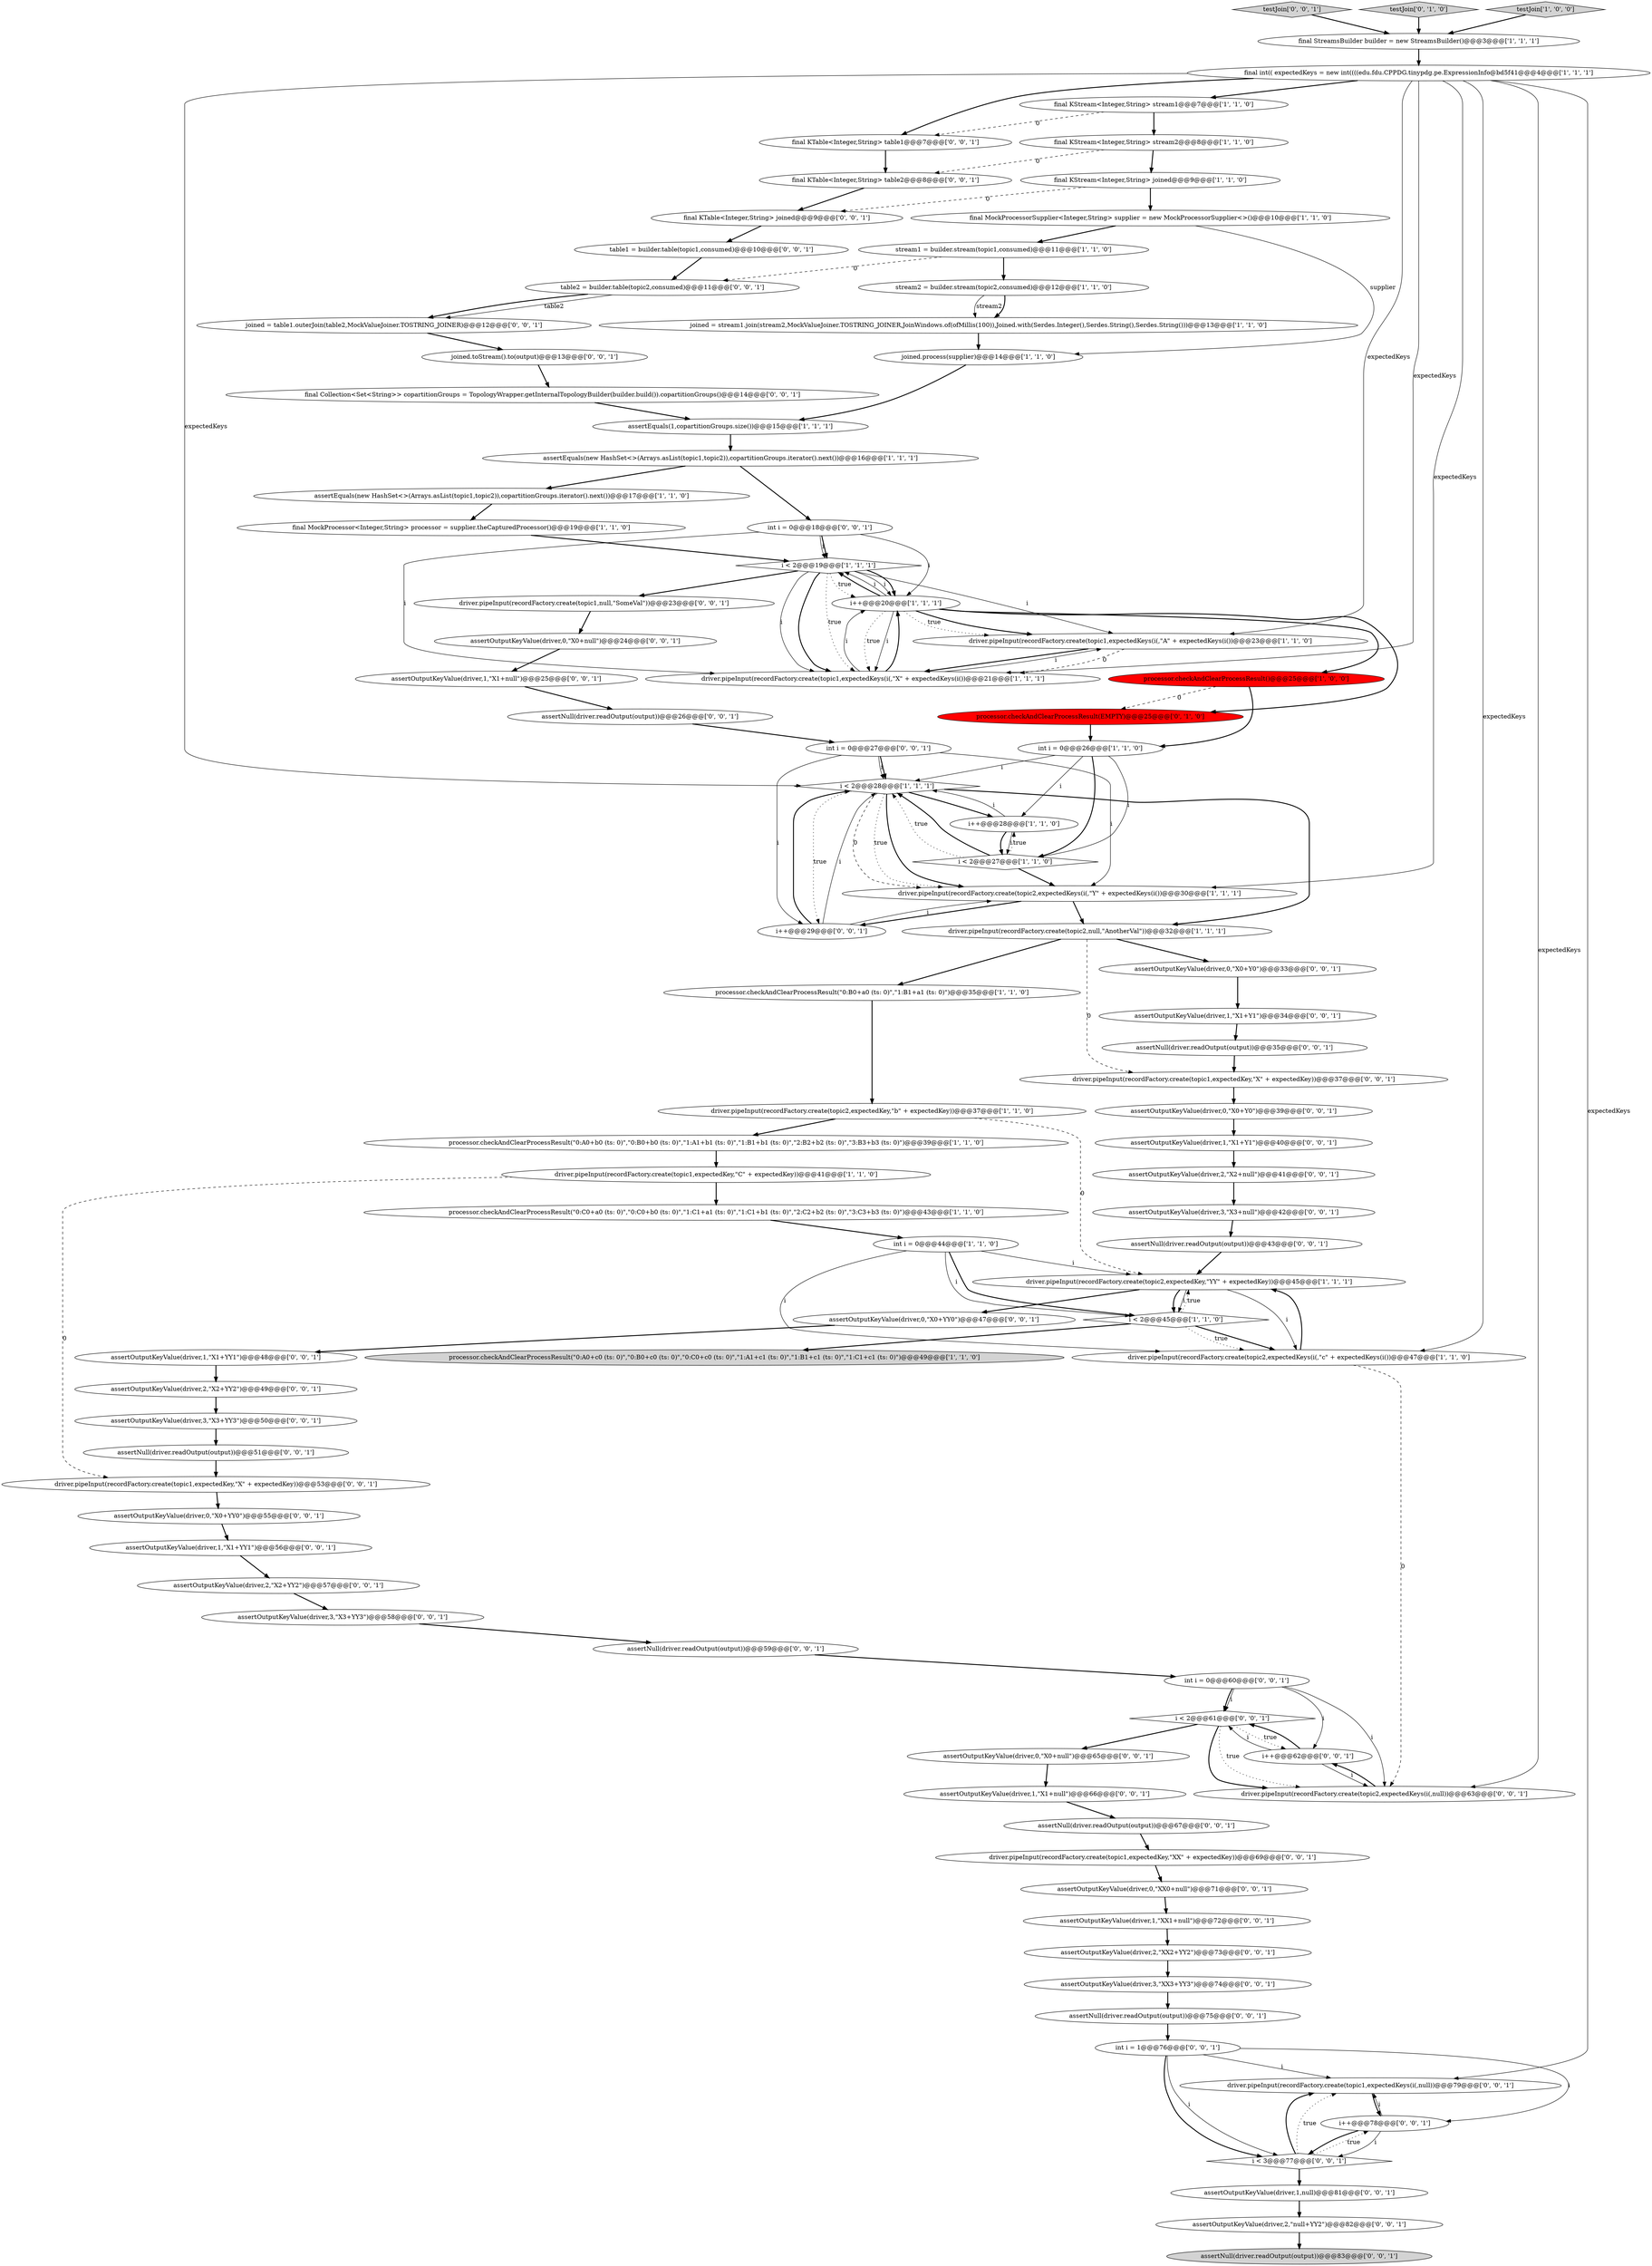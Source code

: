 digraph {
42 [style = filled, label = "final KTable<Integer,String> joined@@@9@@@['0', '0', '1']", fillcolor = white, shape = ellipse image = "AAA0AAABBB3BBB"];
81 [style = filled, label = "assertNull(driver.readOutput(output))@@@83@@@['0', '0', '1']", fillcolor = lightgray, shape = ellipse image = "AAA0AAABBB3BBB"];
9 [style = filled, label = "assertEquals(1,copartitionGroups.size())@@@15@@@['1', '1', '1']", fillcolor = white, shape = ellipse image = "AAA0AAABBB1BBB"];
54 [style = filled, label = "assertOutputKeyValue(driver,0,\"X0+Y0\")@@@39@@@['0', '0', '1']", fillcolor = white, shape = ellipse image = "AAA0AAABBB3BBB"];
69 [style = filled, label = "driver.pipeInput(recordFactory.create(topic1,expectedKeys(i(,null))@@@79@@@['0', '0', '1']", fillcolor = white, shape = ellipse image = "AAA0AAABBB3BBB"];
88 [style = filled, label = "int i = 0@@@60@@@['0', '0', '1']", fillcolor = white, shape = ellipse image = "AAA0AAABBB3BBB"];
45 [style = filled, label = "assertOutputKeyValue(driver,3,\"X3+null\")@@@42@@@['0', '0', '1']", fillcolor = white, shape = ellipse image = "AAA0AAABBB3BBB"];
21 [style = filled, label = "processor.checkAndClearProcessResult(\"0:A0+c0 (ts: 0)\",\"0:B0+c0 (ts: 0)\",\"0:C0+c0 (ts: 0)\",\"1:A1+c1 (ts: 0)\",\"1:B1+c1 (ts: 0)\",\"1:C1+c1 (ts: 0)\")@@@49@@@['1', '1', '0']", fillcolor = lightgray, shape = ellipse image = "AAA0AAABBB1BBB"];
29 [style = filled, label = "i++@@@20@@@['1', '1', '1']", fillcolor = white, shape = ellipse image = "AAA0AAABBB1BBB"];
18 [style = filled, label = "joined.process(supplier)@@@14@@@['1', '1', '0']", fillcolor = white, shape = ellipse image = "AAA0AAABBB1BBB"];
53 [style = filled, label = "assertOutputKeyValue(driver,1,null)@@@81@@@['0', '0', '1']", fillcolor = white, shape = ellipse image = "AAA0AAABBB3BBB"];
65 [style = filled, label = "testJoin['0', '0', '1']", fillcolor = lightgray, shape = diamond image = "AAA0AAABBB3BBB"];
37 [style = filled, label = "processor.checkAndClearProcessResult(EMPTY)@@@25@@@['0', '1', '0']", fillcolor = red, shape = ellipse image = "AAA1AAABBB2BBB"];
5 [style = filled, label = "assertEquals(new HashSet<>(Arrays.asList(topic1,topic2)),copartitionGroups.iterator().next())@@@16@@@['1', '1', '1']", fillcolor = white, shape = ellipse image = "AAA0AAABBB1BBB"];
30 [style = filled, label = "final int(( expectedKeys = new int((((edu.fdu.CPPDG.tinypdg.pe.ExpressionInfo@bd5f41@@@4@@@['1', '1', '1']", fillcolor = white, shape = ellipse image = "AAA0AAABBB1BBB"];
75 [style = filled, label = "assertOutputKeyValue(driver,1,\"XX1+null\")@@@72@@@['0', '0', '1']", fillcolor = white, shape = ellipse image = "AAA0AAABBB3BBB"];
49 [style = filled, label = "assertOutputKeyValue(driver,2,\"null+YY2\")@@@82@@@['0', '0', '1']", fillcolor = white, shape = ellipse image = "AAA0AAABBB3BBB"];
33 [style = filled, label = "driver.pipeInput(recordFactory.create(topic2,expectedKey,\"b\" + expectedKey))@@@37@@@['1', '1', '0']", fillcolor = white, shape = ellipse image = "AAA0AAABBB1BBB"];
90 [style = filled, label = "i < 2@@@61@@@['0', '0', '1']", fillcolor = white, shape = diamond image = "AAA0AAABBB3BBB"];
82 [style = filled, label = "driver.pipeInput(recordFactory.create(topic1,null,\"SomeVal\"))@@@23@@@['0', '0', '1']", fillcolor = white, shape = ellipse image = "AAA0AAABBB3BBB"];
40 [style = filled, label = "assertOutputKeyValue(driver,3,\"XX3+YY3\")@@@74@@@['0', '0', '1']", fillcolor = white, shape = ellipse image = "AAA0AAABBB3BBB"];
89 [style = filled, label = "int i = 1@@@76@@@['0', '0', '1']", fillcolor = white, shape = ellipse image = "AAA0AAABBB3BBB"];
2 [style = filled, label = "final MockProcessor<Integer,String> processor = supplier.theCapturedProcessor()@@@19@@@['1', '1', '0']", fillcolor = white, shape = ellipse image = "AAA0AAABBB1BBB"];
91 [style = filled, label = "driver.pipeInput(recordFactory.create(topic1,expectedKey,\"XX\" + expectedKey))@@@69@@@['0', '0', '1']", fillcolor = white, shape = ellipse image = "AAA0AAABBB3BBB"];
61 [style = filled, label = "assertNull(driver.readOutput(output))@@@67@@@['0', '0', '1']", fillcolor = white, shape = ellipse image = "AAA0AAABBB3BBB"];
59 [style = filled, label = "assertOutputKeyValue(driver,3,\"X3+YY3\")@@@50@@@['0', '0', '1']", fillcolor = white, shape = ellipse image = "AAA0AAABBB3BBB"];
67 [style = filled, label = "i++@@@78@@@['0', '0', '1']", fillcolor = white, shape = ellipse image = "AAA0AAABBB3BBB"];
92 [style = filled, label = "i++@@@62@@@['0', '0', '1']", fillcolor = white, shape = ellipse image = "AAA0AAABBB3BBB"];
93 [style = filled, label = "assertOutputKeyValue(driver,1,\"X1+Y1\")@@@40@@@['0', '0', '1']", fillcolor = white, shape = ellipse image = "AAA0AAABBB3BBB"];
0 [style = filled, label = "assertEquals(new HashSet<>(Arrays.asList(topic1,topic2)),copartitionGroups.iterator().next())@@@17@@@['1', '1', '0']", fillcolor = white, shape = ellipse image = "AAA0AAABBB1BBB"];
43 [style = filled, label = "assertNull(driver.readOutput(output))@@@59@@@['0', '0', '1']", fillcolor = white, shape = ellipse image = "AAA0AAABBB3BBB"];
24 [style = filled, label = "stream1 = builder.stream(topic1,consumed)@@@11@@@['1', '1', '0']", fillcolor = white, shape = ellipse image = "AAA0AAABBB1BBB"];
6 [style = filled, label = "driver.pipeInput(recordFactory.create(topic1,expectedKeys(i(,\"A\" + expectedKeys(i())@@@23@@@['1', '1', '0']", fillcolor = white, shape = ellipse image = "AAA0AAABBB1BBB"];
63 [style = filled, label = "final KTable<Integer,String> table2@@@8@@@['0', '0', '1']", fillcolor = white, shape = ellipse image = "AAA0AAABBB3BBB"];
50 [style = filled, label = "i < 3@@@77@@@['0', '0', '1']", fillcolor = white, shape = diamond image = "AAA0AAABBB3BBB"];
72 [style = filled, label = "assertOutputKeyValue(driver,0,\"XX0+null\")@@@71@@@['0', '0', '1']", fillcolor = white, shape = ellipse image = "AAA0AAABBB3BBB"];
7 [style = filled, label = "final KStream<Integer,String> joined@@@9@@@['1', '1', '0']", fillcolor = white, shape = ellipse image = "AAA0AAABBB1BBB"];
79 [style = filled, label = "assertOutputKeyValue(driver,1,\"X1+YY1\")@@@48@@@['0', '0', '1']", fillcolor = white, shape = ellipse image = "AAA0AAABBB3BBB"];
34 [style = filled, label = "driver.pipeInput(recordFactory.create(topic2,expectedKey,\"YY\" + expectedKey))@@@45@@@['1', '1', '1']", fillcolor = white, shape = ellipse image = "AAA0AAABBB1BBB"];
66 [style = filled, label = "driver.pipeInput(recordFactory.create(topic2,expectedKeys(i(,null))@@@63@@@['0', '0', '1']", fillcolor = white, shape = ellipse image = "AAA0AAABBB3BBB"];
60 [style = filled, label = "assertOutputKeyValue(driver,0,\"X0+null\")@@@24@@@['0', '0', '1']", fillcolor = white, shape = ellipse image = "AAA0AAABBB3BBB"];
68 [style = filled, label = "assertOutputKeyValue(driver,2,\"X2+YY2\")@@@49@@@['0', '0', '1']", fillcolor = white, shape = ellipse image = "AAA0AAABBB3BBB"];
1 [style = filled, label = "processor.checkAndClearProcessResult(\"0:C0+a0 (ts: 0)\",\"0:C0+b0 (ts: 0)\",\"1:C1+a1 (ts: 0)\",\"1:C1+b1 (ts: 0)\",\"2:C2+b2 (ts: 0)\",\"3:C3+b3 (ts: 0)\")@@@43@@@['1', '1', '0']", fillcolor = white, shape = ellipse image = "AAA0AAABBB1BBB"];
51 [style = filled, label = "assertOutputKeyValue(driver,0,\"X0+YY0\")@@@47@@@['0', '0', '1']", fillcolor = white, shape = ellipse image = "AAA0AAABBB3BBB"];
32 [style = filled, label = "final KStream<Integer,String> stream1@@@7@@@['1', '1', '0']", fillcolor = white, shape = ellipse image = "AAA0AAABBB1BBB"];
87 [style = filled, label = "final Collection<Set<String>> copartitionGroups = TopologyWrapper.getInternalTopologyBuilder(builder.build()).copartitionGroups()@@@14@@@['0', '0', '1']", fillcolor = white, shape = ellipse image = "AAA0AAABBB3BBB"];
78 [style = filled, label = "assertNull(driver.readOutput(output))@@@51@@@['0', '0', '1']", fillcolor = white, shape = ellipse image = "AAA0AAABBB3BBB"];
86 [style = filled, label = "int i = 0@@@27@@@['0', '0', '1']", fillcolor = white, shape = ellipse image = "AAA0AAABBB3BBB"];
15 [style = filled, label = "driver.pipeInput(recordFactory.create(topic2,expectedKeys(i(,\"Y\" + expectedKeys(i())@@@30@@@['1', '1', '1']", fillcolor = white, shape = ellipse image = "AAA0AAABBB1BBB"];
76 [style = filled, label = "assertOutputKeyValue(driver,0,\"X0+Y0\")@@@33@@@['0', '0', '1']", fillcolor = white, shape = ellipse image = "AAA0AAABBB3BBB"];
39 [style = filled, label = "assertOutputKeyValue(driver,2,\"XX2+YY2\")@@@73@@@['0', '0', '1']", fillcolor = white, shape = ellipse image = "AAA0AAABBB3BBB"];
85 [style = filled, label = "assertOutputKeyValue(driver,1,\"X1+null\")@@@66@@@['0', '0', '1']", fillcolor = white, shape = ellipse image = "AAA0AAABBB3BBB"];
14 [style = filled, label = "int i = 0@@@26@@@['1', '1', '0']", fillcolor = white, shape = ellipse image = "AAA0AAABBB1BBB"];
23 [style = filled, label = "joined = stream1.join(stream2,MockValueJoiner.TOSTRING_JOINER,JoinWindows.of(ofMillis(100)),Joined.with(Serdes.Integer(),Serdes.String(),Serdes.String()))@@@13@@@['1', '1', '0']", fillcolor = white, shape = ellipse image = "AAA0AAABBB1BBB"];
80 [style = filled, label = "driver.pipeInput(recordFactory.create(topic1,expectedKey,\"X\" + expectedKey))@@@37@@@['0', '0', '1']", fillcolor = white, shape = ellipse image = "AAA0AAABBB3BBB"];
48 [style = filled, label = "assertOutputKeyValue(driver,0,\"X0+null\")@@@65@@@['0', '0', '1']", fillcolor = white, shape = ellipse image = "AAA0AAABBB3BBB"];
19 [style = filled, label = "final KStream<Integer,String> stream2@@@8@@@['1', '1', '0']", fillcolor = white, shape = ellipse image = "AAA0AAABBB1BBB"];
74 [style = filled, label = "assertOutputKeyValue(driver,1,\"X1+null\")@@@25@@@['0', '0', '1']", fillcolor = white, shape = ellipse image = "AAA0AAABBB3BBB"];
47 [style = filled, label = "int i = 0@@@18@@@['0', '0', '1']", fillcolor = white, shape = ellipse image = "AAA0AAABBB3BBB"];
13 [style = filled, label = "i < 2@@@28@@@['1', '1', '1']", fillcolor = white, shape = diamond image = "AAA0AAABBB1BBB"];
31 [style = filled, label = "final MockProcessorSupplier<Integer,String> supplier = new MockProcessorSupplier<>()@@@10@@@['1', '1', '0']", fillcolor = white, shape = ellipse image = "AAA0AAABBB1BBB"];
56 [style = filled, label = "assertOutputKeyValue(driver,1,\"X1+Y1\")@@@34@@@['0', '0', '1']", fillcolor = white, shape = ellipse image = "AAA0AAABBB3BBB"];
25 [style = filled, label = "driver.pipeInput(recordFactory.create(topic2,expectedKeys(i(,\"c\" + expectedKeys(i())@@@47@@@['1', '1', '0']", fillcolor = white, shape = ellipse image = "AAA0AAABBB1BBB"];
36 [style = filled, label = "testJoin['0', '1', '0']", fillcolor = lightgray, shape = diamond image = "AAA0AAABBB2BBB"];
4 [style = filled, label = "i < 2@@@19@@@['1', '1', '1']", fillcolor = white, shape = diamond image = "AAA0AAABBB1BBB"];
71 [style = filled, label = "i++@@@29@@@['0', '0', '1']", fillcolor = white, shape = ellipse image = "AAA0AAABBB3BBB"];
73 [style = filled, label = "assertOutputKeyValue(driver,2,\"X2+YY2\")@@@57@@@['0', '0', '1']", fillcolor = white, shape = ellipse image = "AAA0AAABBB3BBB"];
26 [style = filled, label = "i++@@@28@@@['1', '1', '0']", fillcolor = white, shape = ellipse image = "AAA0AAABBB1BBB"];
38 [style = filled, label = "table1 = builder.table(topic1,consumed)@@@10@@@['0', '0', '1']", fillcolor = white, shape = ellipse image = "AAA0AAABBB3BBB"];
12 [style = filled, label = "processor.checkAndClearProcessResult(\"0:B0+a0 (ts: 0)\",\"1:B1+a1 (ts: 0)\")@@@35@@@['1', '1', '0']", fillcolor = white, shape = ellipse image = "AAA0AAABBB1BBB"];
64 [style = filled, label = "joined.toStream().to(output)@@@13@@@['0', '0', '1']", fillcolor = white, shape = ellipse image = "AAA0AAABBB3BBB"];
58 [style = filled, label = "final KTable<Integer,String> table1@@@7@@@['0', '0', '1']", fillcolor = white, shape = ellipse image = "AAA0AAABBB3BBB"];
10 [style = filled, label = "driver.pipeInput(recordFactory.create(topic2,null,\"AnotherVal\"))@@@32@@@['1', '1', '1']", fillcolor = white, shape = ellipse image = "AAA0AAABBB1BBB"];
57 [style = filled, label = "assertNull(driver.readOutput(output))@@@75@@@['0', '0', '1']", fillcolor = white, shape = ellipse image = "AAA0AAABBB3BBB"];
41 [style = filled, label = "assertOutputKeyValue(driver,0,\"X0+YY0\")@@@55@@@['0', '0', '1']", fillcolor = white, shape = ellipse image = "AAA0AAABBB3BBB"];
55 [style = filled, label = "assertOutputKeyValue(driver,2,\"X2+null\")@@@41@@@['0', '0', '1']", fillcolor = white, shape = ellipse image = "AAA0AAABBB3BBB"];
77 [style = filled, label = "driver.pipeInput(recordFactory.create(topic1,expectedKey,\"X\" + expectedKey))@@@53@@@['0', '0', '1']", fillcolor = white, shape = ellipse image = "AAA0AAABBB3BBB"];
44 [style = filled, label = "table2 = builder.table(topic2,consumed)@@@11@@@['0', '0', '1']", fillcolor = white, shape = ellipse image = "AAA0AAABBB3BBB"];
28 [style = filled, label = "processor.checkAndClearProcessResult()@@@25@@@['1', '0', '0']", fillcolor = red, shape = ellipse image = "AAA1AAABBB1BBB"];
8 [style = filled, label = "processor.checkAndClearProcessResult(\"0:A0+b0 (ts: 0)\",\"0:B0+b0 (ts: 0)\",\"1:A1+b1 (ts: 0)\",\"1:B1+b1 (ts: 0)\",\"2:B2+b2 (ts: 0)\",\"3:B3+b3 (ts: 0)\")@@@39@@@['1', '1', '0']", fillcolor = white, shape = ellipse image = "AAA0AAABBB1BBB"];
52 [style = filled, label = "assertOutputKeyValue(driver,3,\"X3+YY3\")@@@58@@@['0', '0', '1']", fillcolor = white, shape = ellipse image = "AAA0AAABBB3BBB"];
17 [style = filled, label = "i < 2@@@45@@@['1', '1', '0']", fillcolor = white, shape = diamond image = "AAA0AAABBB1BBB"];
62 [style = filled, label = "assertOutputKeyValue(driver,1,\"X1+YY1\")@@@56@@@['0', '0', '1']", fillcolor = white, shape = ellipse image = "AAA0AAABBB3BBB"];
84 [style = filled, label = "assertNull(driver.readOutput(output))@@@43@@@['0', '0', '1']", fillcolor = white, shape = ellipse image = "AAA0AAABBB3BBB"];
11 [style = filled, label = "stream2 = builder.stream(topic2,consumed)@@@12@@@['1', '1', '0']", fillcolor = white, shape = ellipse image = "AAA0AAABBB1BBB"];
3 [style = filled, label = "testJoin['1', '0', '0']", fillcolor = lightgray, shape = diamond image = "AAA0AAABBB1BBB"];
46 [style = filled, label = "assertNull(driver.readOutput(output))@@@35@@@['0', '0', '1']", fillcolor = white, shape = ellipse image = "AAA0AAABBB3BBB"];
16 [style = filled, label = "driver.pipeInput(recordFactory.create(topic1,expectedKey,\"C\" + expectedKey))@@@41@@@['1', '1', '0']", fillcolor = white, shape = ellipse image = "AAA0AAABBB1BBB"];
20 [style = filled, label = "i < 2@@@27@@@['1', '1', '0']", fillcolor = white, shape = diamond image = "AAA0AAABBB1BBB"];
70 [style = filled, label = "assertNull(driver.readOutput(output))@@@26@@@['0', '0', '1']", fillcolor = white, shape = ellipse image = "AAA0AAABBB3BBB"];
22 [style = filled, label = "final StreamsBuilder builder = new StreamsBuilder()@@@3@@@['1', '1', '1']", fillcolor = white, shape = ellipse image = "AAA0AAABBB1BBB"];
83 [style = filled, label = "joined = table1.outerJoin(table2,MockValueJoiner.TOSTRING_JOINER)@@@12@@@['0', '0', '1']", fillcolor = white, shape = ellipse image = "AAA0AAABBB3BBB"];
27 [style = filled, label = "driver.pipeInput(recordFactory.create(topic1,expectedKeys(i(,\"X\" + expectedKeys(i())@@@21@@@['1', '1', '1']", fillcolor = white, shape = ellipse image = "AAA0AAABBB1BBB"];
35 [style = filled, label = "int i = 0@@@44@@@['1', '1', '0']", fillcolor = white, shape = ellipse image = "AAA0AAABBB1BBB"];
8->16 [style = bold, label=""];
17->25 [style = bold, label=""];
82->60 [style = bold, label=""];
35->34 [style = solid, label="i"];
15->10 [style = bold, label=""];
70->86 [style = bold, label=""];
71->13 [style = bold, label=""];
25->34 [style = bold, label=""];
38->44 [style = bold, label=""];
71->13 [style = solid, label="i"];
54->93 [style = bold, label=""];
91->72 [style = bold, label=""];
4->29 [style = solid, label="i"];
30->66 [style = solid, label="expectedKeys"];
67->50 [style = solid, label="i"];
7->31 [style = bold, label=""];
67->69 [style = solid, label="i"];
62->73 [style = bold, label=""];
88->92 [style = solid, label="i"];
13->15 [style = dashed, label="0"];
22->30 [style = bold, label=""];
28->14 [style = bold, label=""];
59->78 [style = bold, label=""];
7->42 [style = dashed, label="0"];
90->66 [style = bold, label=""];
10->76 [style = bold, label=""];
29->6 [style = bold, label=""];
92->90 [style = bold, label=""];
92->66 [style = solid, label="i"];
85->61 [style = bold, label=""];
35->25 [style = solid, label="i"];
5->0 [style = bold, label=""];
84->34 [style = bold, label=""];
10->12 [style = bold, label=""];
24->11 [style = bold, label=""];
90->92 [style = dotted, label="true"];
74->70 [style = bold, label=""];
34->17 [style = bold, label=""];
30->13 [style = solid, label="expectedKeys"];
15->71 [style = bold, label=""];
9->5 [style = bold, label=""];
25->66 [style = dashed, label="0"];
20->13 [style = dotted, label="true"];
17->34 [style = dotted, label="true"];
13->15 [style = dotted, label="true"];
30->15 [style = solid, label="expectedKeys"];
83->64 [style = bold, label=""];
20->15 [style = bold, label=""];
34->17 [style = solid, label="i"];
17->21 [style = bold, label=""];
14->20 [style = bold, label=""];
46->80 [style = bold, label=""];
14->26 [style = solid, label="i"];
65->22 [style = bold, label=""];
30->27 [style = solid, label="expectedKeys"];
50->69 [style = bold, label=""];
88->90 [style = bold, label=""];
20->26 [style = dotted, label="true"];
51->79 [style = bold, label=""];
56->46 [style = bold, label=""];
1->35 [style = bold, label=""];
30->58 [style = bold, label=""];
10->80 [style = dashed, label="0"];
2->4 [style = bold, label=""];
60->74 [style = bold, label=""];
93->55 [style = bold, label=""];
89->67 [style = solid, label="i"];
58->63 [style = bold, label=""];
6->27 [style = dashed, label="0"];
88->66 [style = solid, label="i"];
18->9 [style = bold, label=""];
12->33 [style = bold, label=""];
35->17 [style = bold, label=""];
71->15 [style = solid, label="i"];
13->15 [style = bold, label=""];
27->29 [style = bold, label=""];
87->9 [style = bold, label=""];
33->8 [style = bold, label=""];
42->38 [style = bold, label=""];
26->20 [style = bold, label=""];
48->85 [style = bold, label=""];
27->29 [style = solid, label="i"];
63->42 [style = bold, label=""];
73->52 [style = bold, label=""];
75->39 [style = bold, label=""];
13->10 [style = bold, label=""];
13->71 [style = dotted, label="true"];
29->6 [style = dotted, label="true"];
45->84 [style = bold, label=""];
20->13 [style = bold, label=""];
92->90 [style = solid, label="i"];
76->56 [style = bold, label=""];
72->75 [style = bold, label=""];
31->24 [style = bold, label=""];
26->20 [style = solid, label="i"];
30->32 [style = bold, label=""];
61->91 [style = bold, label=""];
24->44 [style = dashed, label="0"];
4->29 [style = bold, label=""];
29->37 [style = bold, label=""];
44->83 [style = solid, label="table2"];
32->19 [style = bold, label=""];
50->67 [style = dotted, label="true"];
26->13 [style = solid, label="i"];
4->6 [style = solid, label="i"];
47->29 [style = solid, label="i"];
89->69 [style = solid, label="i"];
34->51 [style = bold, label=""];
4->29 [style = dotted, label="true"];
6->27 [style = bold, label=""];
52->43 [style = bold, label=""];
30->6 [style = solid, label="expectedKeys"];
32->58 [style = dashed, label="0"];
17->25 [style = dotted, label="true"];
16->1 [style = bold, label=""];
29->27 [style = solid, label="i"];
13->26 [style = bold, label=""];
39->40 [style = bold, label=""];
86->13 [style = solid, label="i"];
14->20 [style = solid, label="i"];
16->77 [style = dashed, label="0"];
43->88 [style = bold, label=""];
79->68 [style = bold, label=""];
90->48 [style = bold, label=""];
44->83 [style = bold, label=""];
23->18 [style = bold, label=""];
41->62 [style = bold, label=""];
89->50 [style = solid, label="i"];
11->23 [style = solid, label="stream2"];
34->25 [style = solid, label="i"];
49->81 [style = bold, label=""];
14->13 [style = solid, label="i"];
29->4 [style = bold, label=""];
86->15 [style = solid, label="i"];
69->67 [style = bold, label=""];
28->37 [style = dashed, label="0"];
86->71 [style = solid, label="i"];
27->6 [style = solid, label="i"];
29->27 [style = dotted, label="true"];
77->41 [style = bold, label=""];
30->69 [style = solid, label="expectedKeys"];
0->2 [style = bold, label=""];
66->92 [style = bold, label=""];
31->18 [style = solid, label="supplier"];
50->69 [style = dotted, label="true"];
19->63 [style = dashed, label="0"];
4->27 [style = solid, label="i"];
88->90 [style = solid, label="i"];
3->22 [style = bold, label=""];
40->57 [style = bold, label=""];
89->50 [style = bold, label=""];
4->82 [style = bold, label=""];
29->28 [style = bold, label=""];
5->47 [style = bold, label=""];
78->77 [style = bold, label=""];
53->49 [style = bold, label=""];
29->4 [style = solid, label="i"];
37->14 [style = bold, label=""];
67->50 [style = bold, label=""];
35->17 [style = solid, label="i"];
64->87 [style = bold, label=""];
80->54 [style = bold, label=""];
47->27 [style = solid, label="i"];
4->27 [style = bold, label=""];
68->59 [style = bold, label=""];
4->27 [style = dotted, label="true"];
57->89 [style = bold, label=""];
30->25 [style = solid, label="expectedKeys"];
86->13 [style = bold, label=""];
90->66 [style = dotted, label="true"];
33->34 [style = dashed, label="0"];
11->23 [style = bold, label=""];
19->7 [style = bold, label=""];
50->53 [style = bold, label=""];
47->4 [style = solid, label="i"];
55->45 [style = bold, label=""];
47->4 [style = bold, label=""];
36->22 [style = bold, label=""];
}
